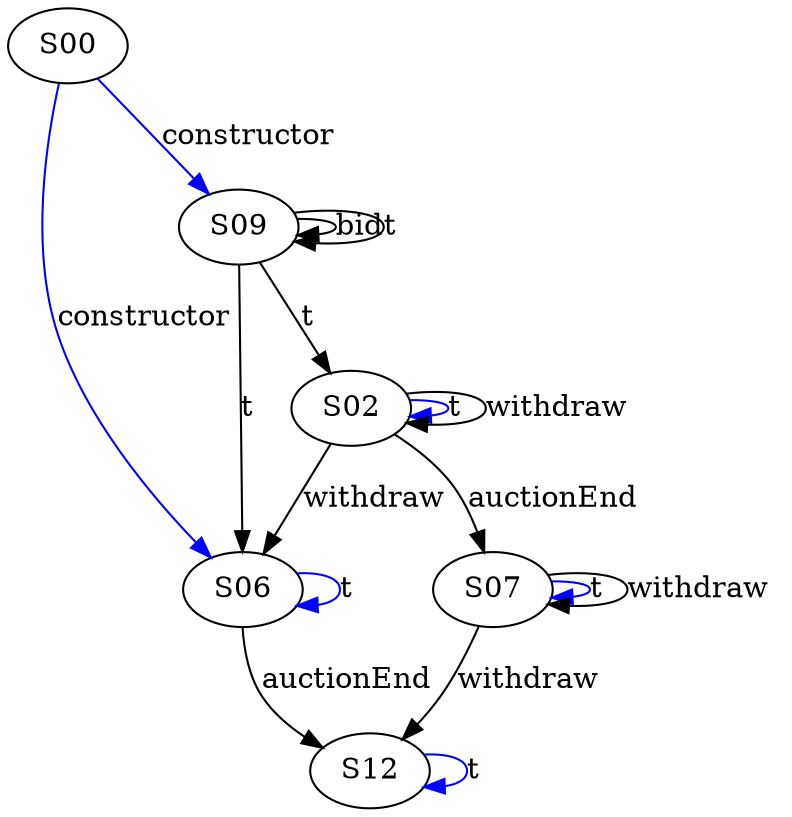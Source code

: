 digraph {

S12->S12 [label="t", style="", color="blue"]
S02->S02 [label="t", style="", color="blue"]
S00->S06 [label="constructor", style="", color="blue"]
S00->S09 [label="constructor", style="", color="blue"]
S09->S09 [label="bid", style="", color="black"]
S09->S02 [label="t", style="", color="black"]
S09->S06 [label="t", style="", color="black"]
S09->S09 [label="t", style="", color="black"]
S02->S02 [label="withdraw", style="", color="black"]
S02->S06 [label="withdraw", style="", color="black"]
S06->S06 [label="t", style="", color="blue"]
S06->S12 [label="auctionEnd", style="", color="black"]
S02->S07 [label="auctionEnd", style="", color="black"]
S07->S07 [label="t", style="", color="blue"]
S07->S07 [label="withdraw", style="", color="black"]
S07->S12 [label="withdraw", style="", color="black"]
}